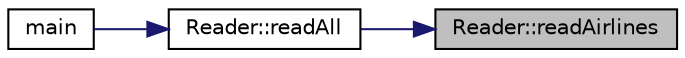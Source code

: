 digraph "Reader::readAirlines"
{
 // LATEX_PDF_SIZE
  edge [fontname="Helvetica",fontsize="10",labelfontname="Helvetica",labelfontsize="10"];
  node [fontname="Helvetica",fontsize="10",shape=record];
  rankdir="RL";
  Node1 [label="Reader::readAirlines",height=0.2,width=0.4,color="black", fillcolor="grey75", style="filled", fontcolor="black",tooltip="reads the file which contains information about the Airlines"];
  Node1 -> Node2 [dir="back",color="midnightblue",fontsize="10",style="solid",fontname="Helvetica"];
  Node2 [label="Reader::readAll",height=0.2,width=0.4,color="black", fillcolor="white", style="filled",URL="$classReader.html#a5726b5e70d0d528c323a4f3b4fe3d12f",tooltip="reads all the files"];
  Node2 -> Node3 [dir="back",color="midnightblue",fontsize="10",style="solid",fontname="Helvetica"];
  Node3 [label="main",height=0.2,width=0.4,color="black", fillcolor="white", style="filled",URL="$main_8cpp.html#ae66f6b31b5ad750f1fe042a706a4e3d4",tooltip=" "];
}
